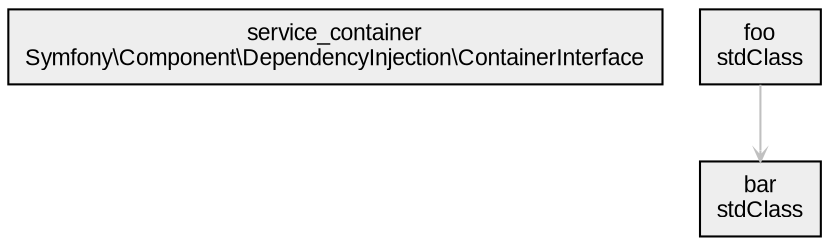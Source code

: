 digraph sc {
  ratio="compress"
  node [fontsize="11" fontname="Arial" shape="record"];
  edge [fontsize="9" fontname="Arial" color="grey" arrowhead="open" arrowsize="0.5"];

  node_service_container [label="service_container\nSymfony\\Component\\DependencyInjection\\ContainerInterface\n", shape=record, fillcolor="#eeeeee", style="filled"];
  node_foo [label="foo\nstdClass\n", shape=record, fillcolor="#eeeeee", style="filled"];
  node_bar [label="bar\nstdClass\n", shape=record, fillcolor="#eeeeee", style="filled"];
  node_foo -> node_bar [label="" style="filled"];
}
